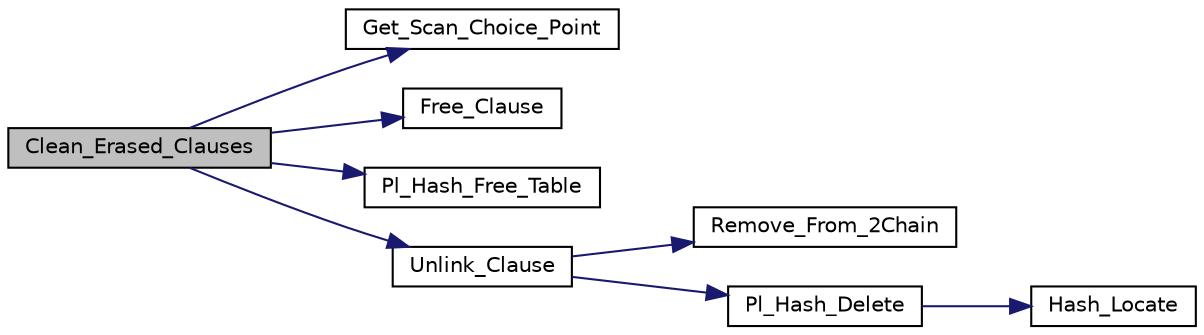 digraph "Clean_Erased_Clauses"
{
  edge [fontname="Helvetica",fontsize="10",labelfontname="Helvetica",labelfontsize="10"];
  node [fontname="Helvetica",fontsize="10",shape=record];
  rankdir="LR";
  Node1 [label="Clean_Erased_Clauses",height=0.2,width=0.4,color="black", fillcolor="grey75", style="filled", fontcolor="black"];
  Node1 -> Node2 [color="midnightblue",fontsize="10",style="solid",fontname="Helvetica"];
  Node2 [label="Get_Scan_Choice_Point",height=0.2,width=0.4,color="black", fillcolor="white", style="filled",URL="$dynam__supp_8c.html#ada397d60e8eb1e3a362345953eae0efd"];
  Node1 -> Node3 [color="midnightblue",fontsize="10",style="solid",fontname="Helvetica"];
  Node3 [label="Free_Clause",height=0.2,width=0.4,color="black", fillcolor="white", style="filled",URL="$dynam__supp_8c.html#aec7c1bbdc8a3ef2ddd99413f8d6dc1f6"];
  Node1 -> Node4 [color="midnightblue",fontsize="10",style="solid",fontname="Helvetica"];
  Node4 [label="Pl_Hash_Free_Table",height=0.2,width=0.4,color="black", fillcolor="white", style="filled",URL="$hash_8c.html#a295f55c97219e9399aa83175af69c891"];
  Node1 -> Node5 [color="midnightblue",fontsize="10",style="solid",fontname="Helvetica"];
  Node5 [label="Unlink_Clause",height=0.2,width=0.4,color="black", fillcolor="white", style="filled",URL="$dynam__supp_8c.html#ad7f5f2af85fc33d7a9f23cdb1f47c936"];
  Node5 -> Node6 [color="midnightblue",fontsize="10",style="solid",fontname="Helvetica"];
  Node6 [label="Remove_From_2Chain",height=0.2,width=0.4,color="black", fillcolor="white", style="filled",URL="$dynam__supp_8c.html#aeff4296cc3b2c77514795fbbd1cf0f14"];
  Node5 -> Node7 [color="midnightblue",fontsize="10",style="solid",fontname="Helvetica"];
  Node7 [label="Pl_Hash_Delete",height=0.2,width=0.4,color="black", fillcolor="white", style="filled",URL="$hash_8c.html#aba073a491f0937450a3681a01f6d07a7"];
  Node7 -> Node8 [color="midnightblue",fontsize="10",style="solid",fontname="Helvetica"];
  Node8 [label="Hash_Locate",height=0.2,width=0.4,color="black", fillcolor="white", style="filled",URL="$hash_8c.html#a12948099c13cb849ed3575849492ac33"];
}
